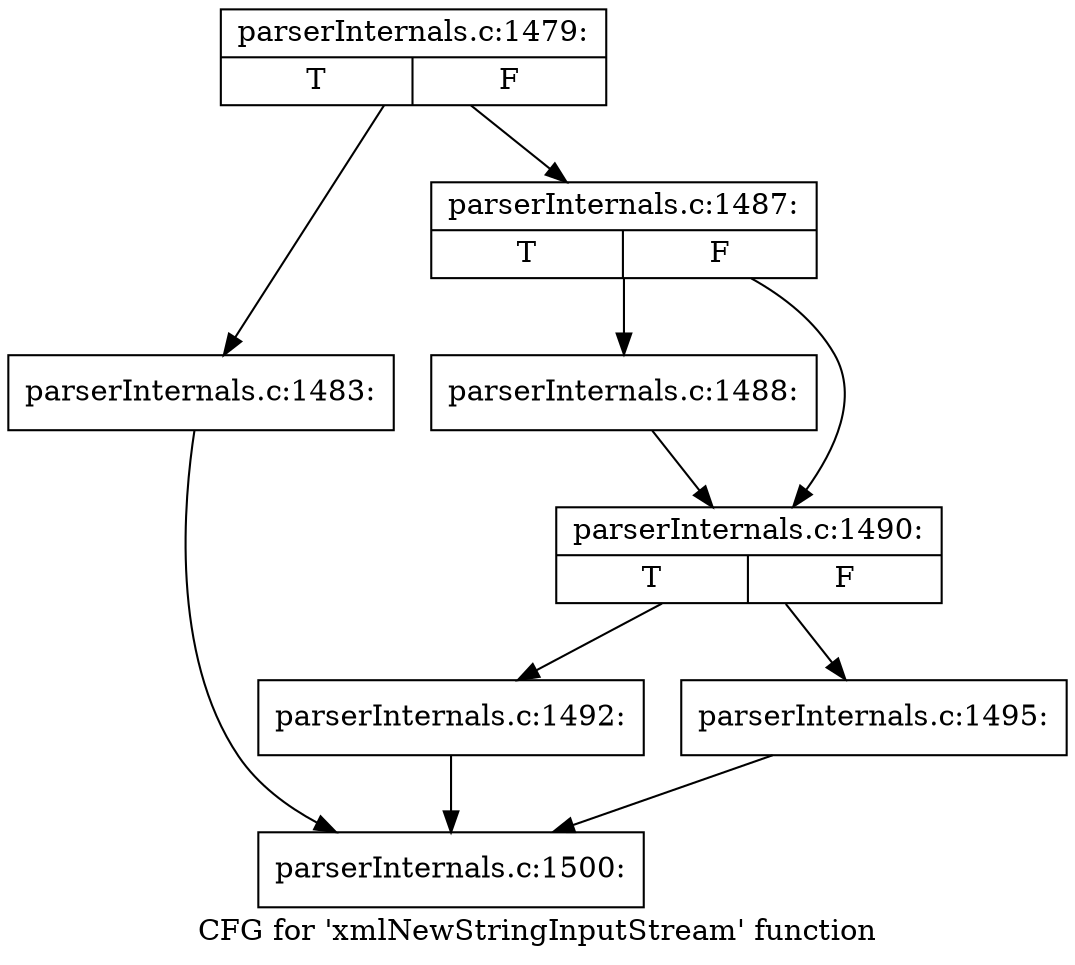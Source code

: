 digraph "CFG for 'xmlNewStringInputStream' function" {
	label="CFG for 'xmlNewStringInputStream' function";

	Node0x4f34080 [shape=record,label="{parserInternals.c:1479:|{<s0>T|<s1>F}}"];
	Node0x4f34080 -> Node0x4f3b590;
	Node0x4f34080 -> Node0x4f3b5e0;
	Node0x4f3b590 [shape=record,label="{parserInternals.c:1483:}"];
	Node0x4f3b590 -> Node0x4e9f150;
	Node0x4f3b5e0 [shape=record,label="{parserInternals.c:1487:|{<s0>T|<s1>F}}"];
	Node0x4f3b5e0 -> Node0x4f3bd10;
	Node0x4f3b5e0 -> Node0x4f3bd60;
	Node0x4f3bd10 [shape=record,label="{parserInternals.c:1488:}"];
	Node0x4f3bd10 -> Node0x4f3bd60;
	Node0x4f3bd60 [shape=record,label="{parserInternals.c:1490:|{<s0>T|<s1>F}}"];
	Node0x4f3bd60 -> Node0x4f3c7f0;
	Node0x4f3bd60 -> Node0x4f3c840;
	Node0x4f3c7f0 [shape=record,label="{parserInternals.c:1492:}"];
	Node0x4f3c7f0 -> Node0x4e9f150;
	Node0x4f3c840 [shape=record,label="{parserInternals.c:1495:}"];
	Node0x4f3c840 -> Node0x4e9f150;
	Node0x4e9f150 [shape=record,label="{parserInternals.c:1500:}"];
}
